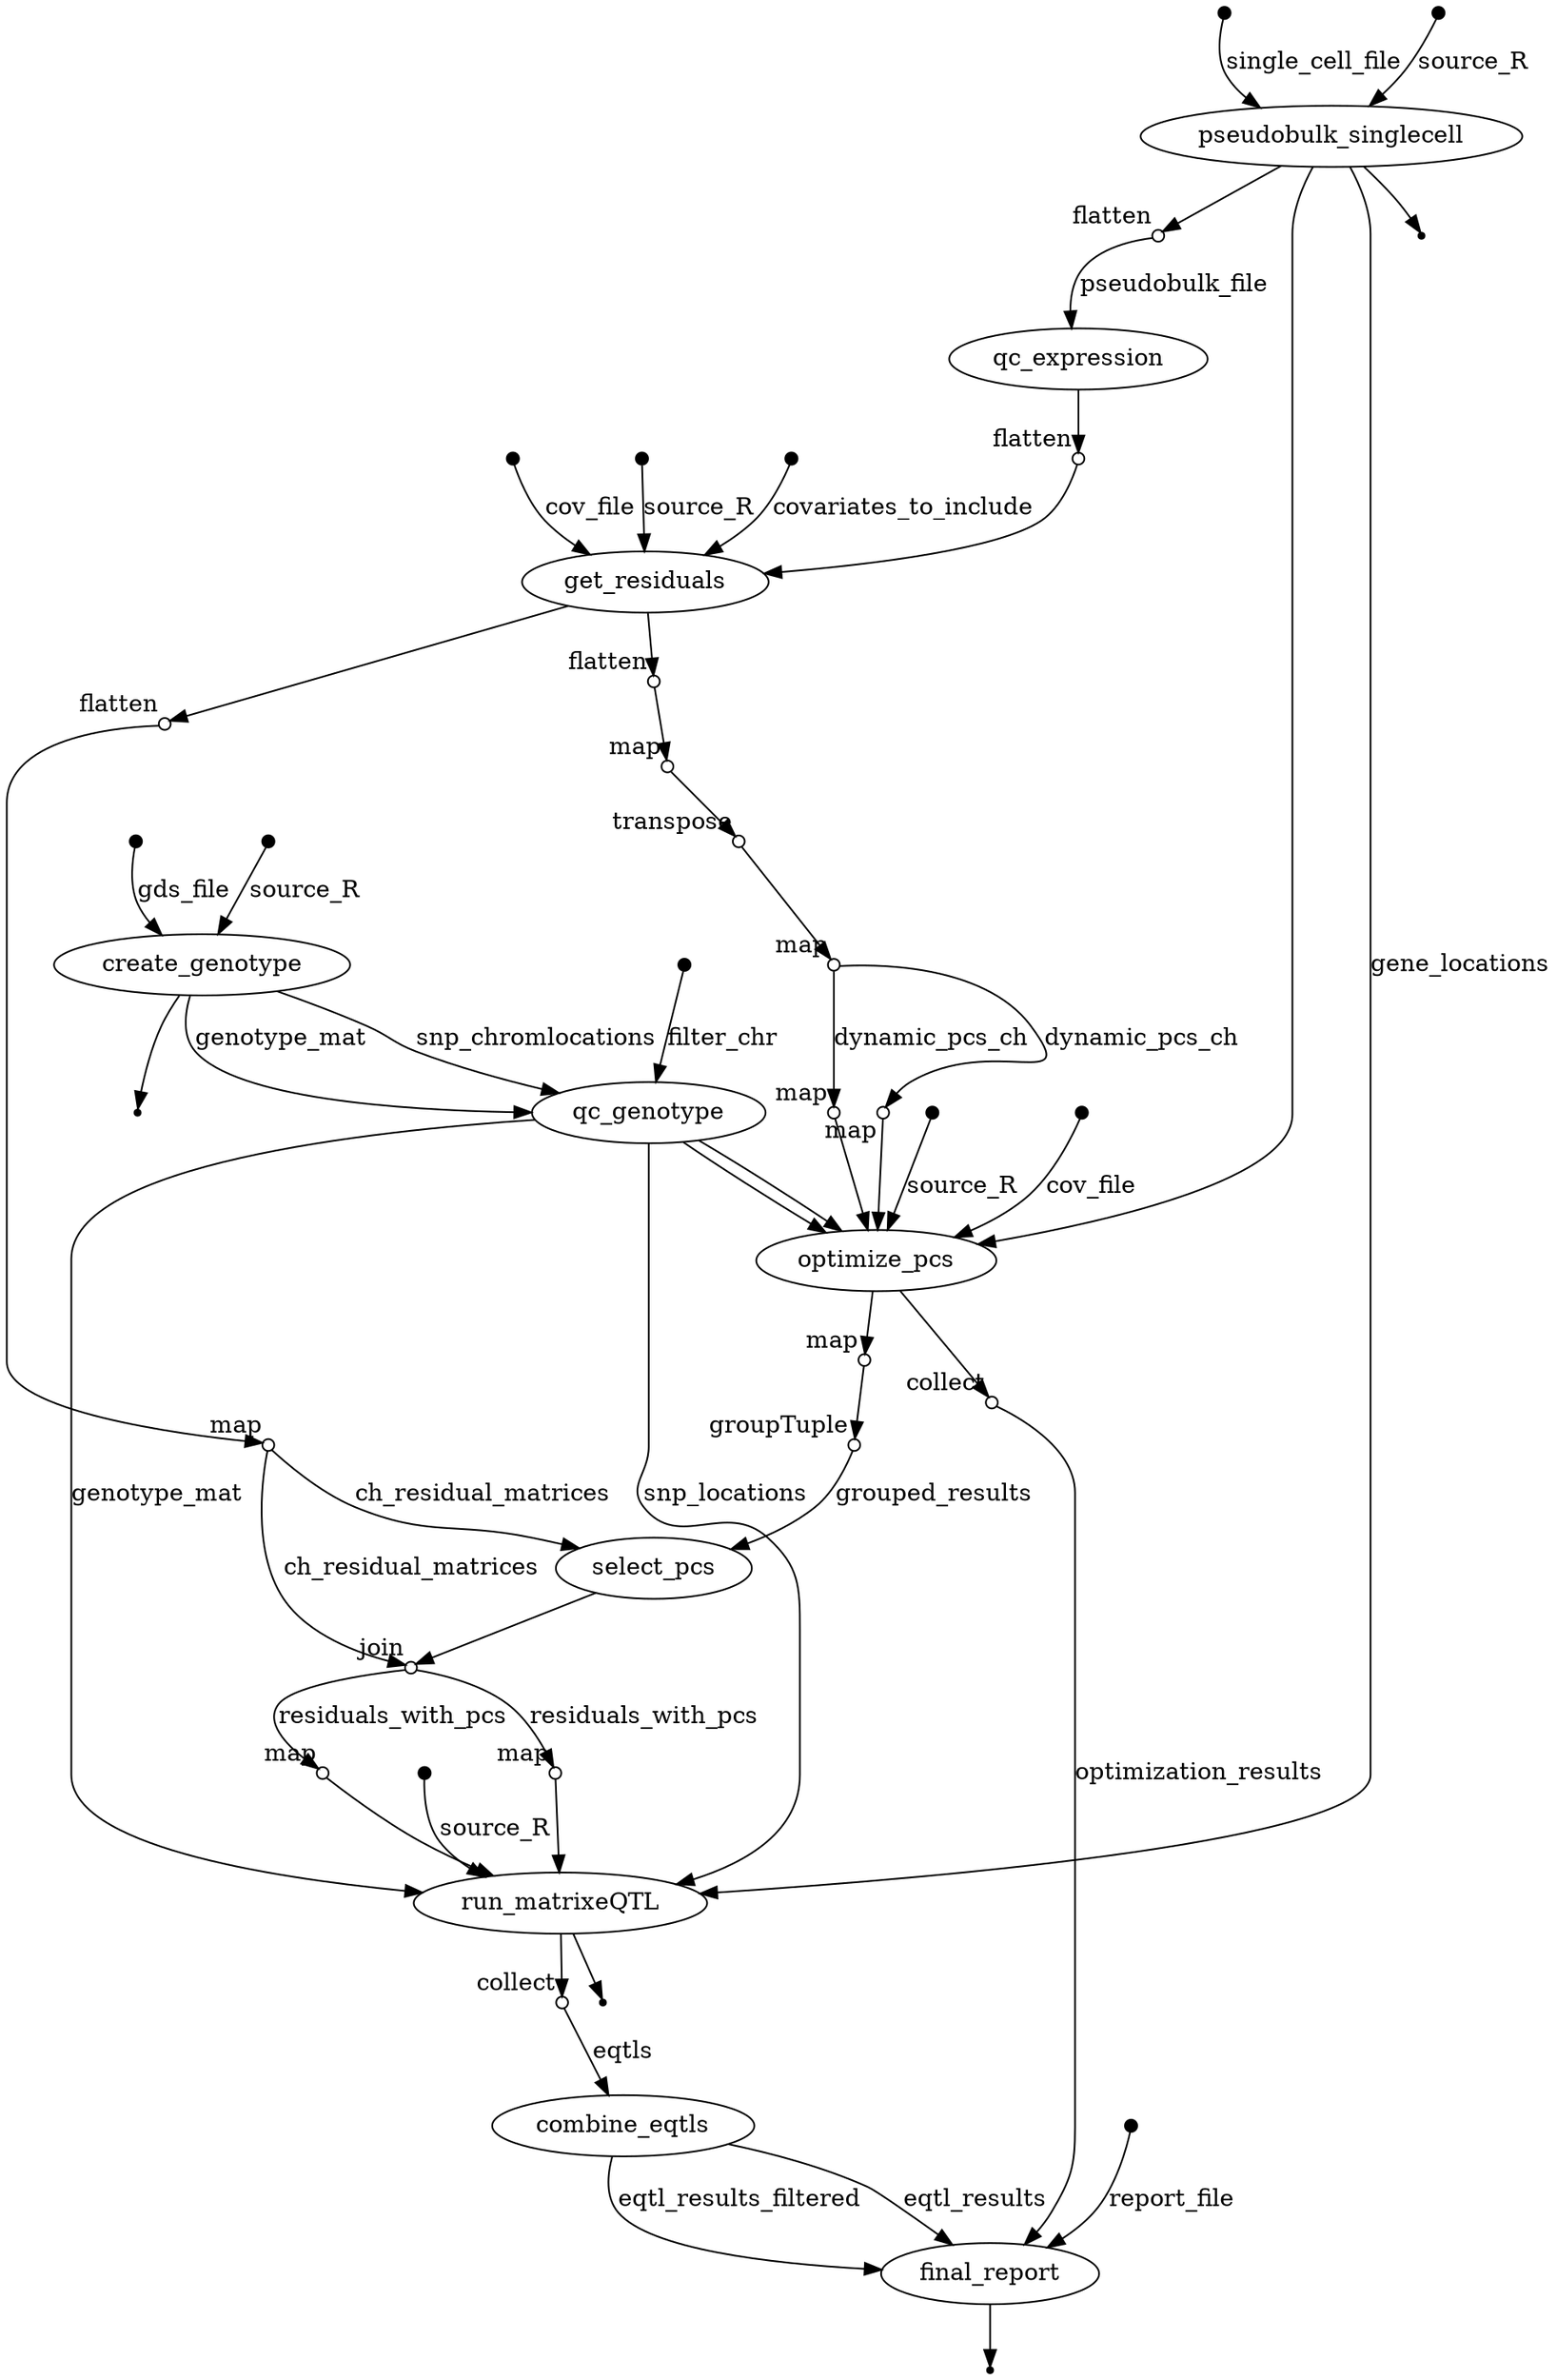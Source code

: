 digraph "pipeline_dag" {
v0 [shape=point,label="",fixedsize=true,width=0.1];
v2 [label="create_genotype"];
v0 -> v2 [label="gds_file"];

v1 [shape=point,label="",fixedsize=true,width=0.1];
v2 [label="create_genotype"];
v1 -> v2 [label="source_R"];

v2 [label="create_genotype"];
v5 [label="qc_genotype"];
v2 -> v5 [label="genotype_mat"];

v2 [label="create_genotype"];
v5 [label="qc_genotype"];
v2 -> v5 [label="snp_chromlocations"];

v2 [label="create_genotype"];
v3 [shape=point];
v2 -> v3;

v4 [shape=point,label="",fixedsize=true,width=0.1];
v5 [label="qc_genotype"];
v4 -> v5 [label="filter_chr"];

v5 [label="qc_genotype"];
v25 [label="optimize_pcs"];
v5 -> v25;

v5 [label="qc_genotype"];
v25 [label="optimize_pcs"];
v5 -> v25;

v6 [shape=point,label="",fixedsize=true,width=0.1];
v8 [label="pseudobulk_singlecell"];
v6 -> v8 [label="single_cell_file"];

v7 [shape=point,label="",fixedsize=true,width=0.1];
v8 [label="pseudobulk_singlecell"];
v7 -> v8 [label="source_R"];

v8 [label="pseudobulk_singlecell"];
v9 [shape=point];
v8 -> v9;

v8 [label="pseudobulk_singlecell"];
v10 [shape=circle,label="",fixedsize=true,width=0.1,xlabel="flatten"];
v8 -> v10;

v8 [label="pseudobulk_singlecell"];
v25 [label="optimize_pcs"];
v8 -> v25;

v10 [shape=circle,label="",fixedsize=true,width=0.1,xlabel="flatten"];
v11 [label="qc_expression"];
v10 -> v11 [label="pseudobulk_file"];

v11 [label="qc_expression"];
v12 [shape=circle,label="",fixedsize=true,width=0.1,xlabel="flatten"];
v11 -> v12;

v12 [shape=circle,label="",fixedsize=true,width=0.1,xlabel="flatten"];
v16 [label="get_residuals"];
v12 -> v16;

v13 [shape=point,label="",fixedsize=true,width=0.1];
v16 [label="get_residuals"];
v13 -> v16 [label="cov_file"];

v14 [shape=point,label="",fixedsize=true,width=0.1];
v16 [label="get_residuals"];
v14 -> v16 [label="source_R"];

v15 [shape=point,label="",fixedsize=true,width=0.1];
v16 [label="get_residuals"];
v15 -> v16 [label="covariates_to_include"];

v16 [label="get_residuals"];
v17 [shape=circle,label="",fixedsize=true,width=0.1,xlabel="flatten"];
v16 -> v17;

v17 [shape=circle,label="",fixedsize=true,width=0.1,xlabel="flatten"];
v18 [shape=circle,label="",fixedsize=true,width=0.1,xlabel="map"];
v17 -> v18;

v18 [shape=circle,label="",fixedsize=true,width=0.1,xlabel="map"];
v19 [shape=circle,label="",fixedsize=true,width=0.1,xlabel="transpose"];
v18 -> v19;

v19 [shape=circle,label="",fixedsize=true,width=0.1,xlabel="transpose"];
v20 [shape=circle,label="",fixedsize=true,width=0.1,xlabel="map"];
v19 -> v20;

v20 [shape=circle,label="",fixedsize=true,width=0.1,xlabel="map"];
v21 [shape=circle,label="",fixedsize=true,width=0.1,xlabel="map"];
v20 -> v21 [label="dynamic_pcs_ch"];

v21 [shape=circle,label="",fixedsize=true,width=0.1,xlabel="map"];
v25 [label="optimize_pcs"];
v21 -> v25;

v20 [shape=circle,label="",fixedsize=true,width=0.1,xlabel="map"];
v22 [shape=circle,label="",fixedsize=true,width=0.1,xlabel="map"];
v20 -> v22 [label="dynamic_pcs_ch"];

v22 [shape=circle,label="",fixedsize=true,width=0.1,xlabel="map"];
v25 [label="optimize_pcs"];
v22 -> v25;

v23 [shape=point,label="",fixedsize=true,width=0.1];
v25 [label="optimize_pcs"];
v23 -> v25 [label="source_R"];

v24 [shape=point,label="",fixedsize=true,width=0.1];
v25 [label="optimize_pcs"];
v24 -> v25 [label="cov_file"];

v25 [label="optimize_pcs"];
v26 [shape=circle,label="",fixedsize=true,width=0.1,xlabel="map"];
v25 -> v26;

v26 [shape=circle,label="",fixedsize=true,width=0.1,xlabel="map"];
v27 [shape=circle,label="",fixedsize=true,width=0.1,xlabel="groupTuple"];
v26 -> v27;

v27 [shape=circle,label="",fixedsize=true,width=0.1,xlabel="groupTuple"];
v31 [label="select_pcs"];
v27 -> v31 [label="grouped_results"];

v16 [label="get_residuals"];
v28 [shape=circle,label="",fixedsize=true,width=0.1,xlabel="flatten"];
v16 -> v28;

v28 [shape=circle,label="",fixedsize=true,width=0.1,xlabel="flatten"];
v29 [shape=circle,label="",fixedsize=true,width=0.1,xlabel="map"];
v28 -> v29;

v29 [shape=circle,label="",fixedsize=true,width=0.1,xlabel="map"];
v31 [label="select_pcs"];
v29 -> v31 [label="ch_residual_matrices"];

v25 [label="optimize_pcs"];
v30 [shape=circle,label="",fixedsize=true,width=0.1,xlabel="collect"];
v25 -> v30;

v30 [shape=circle,label="",fixedsize=true,width=0.1,xlabel="collect"];
v41 [label="final_report"];
v30 -> v41 [label="optimization_results"];

v31 [label="select_pcs"];
v32 [shape=circle,label="",fixedsize=true,width=0.1,xlabel="join"];
v31 -> v32;

v29 [shape=circle,label="",fixedsize=true,width=0.1,xlabel="map"];
v32 [shape=circle,label="",fixedsize=true,width=0.1,xlabel="join"];
v29 -> v32 [label="ch_residual_matrices"];

v32 [shape=circle,label="",fixedsize=true,width=0.1,xlabel="join"];
v33 [shape=circle,label="",fixedsize=true,width=0.1,xlabel="map"];
v32 -> v33 [label="residuals_with_pcs"];

v33 [shape=circle,label="",fixedsize=true,width=0.1,xlabel="map"];
v36 [label="run_matrixeQTL"];
v33 -> v36;

v32 [shape=circle,label="",fixedsize=true,width=0.1,xlabel="join"];
v34 [shape=circle,label="",fixedsize=true,width=0.1,xlabel="map"];
v32 -> v34 [label="residuals_with_pcs"];

v34 [shape=circle,label="",fixedsize=true,width=0.1,xlabel="map"];
v36 [label="run_matrixeQTL"];
v34 -> v36;

v35 [shape=point,label="",fixedsize=true,width=0.1];
v36 [label="run_matrixeQTL"];
v35 -> v36 [label="source_R"];

v5 [label="qc_genotype"];
v36 [label="run_matrixeQTL"];
v5 -> v36 [label="genotype_mat"];

v5 [label="qc_genotype"];
v36 [label="run_matrixeQTL"];
v5 -> v36 [label="snp_locations"];

v8 [label="pseudobulk_singlecell"];
v36 [label="run_matrixeQTL"];
v8 -> v36 [label="gene_locations"];

v36 [label="run_matrixeQTL"];
v38 [shape=circle,label="",fixedsize=true,width=0.1,xlabel="collect"];
v36 -> v38;

v36 [label="run_matrixeQTL"];
v37 [shape=point];
v36 -> v37;

v38 [shape=circle,label="",fixedsize=true,width=0.1,xlabel="collect"];
v39 [label="combine_eqtls"];
v38 -> v39 [label="eqtls"];

v39 [label="combine_eqtls"];
v41 [label="final_report"];
v39 -> v41 [label="eqtl_results"];

v39 [label="combine_eqtls"];
v41 [label="final_report"];
v39 -> v41 [label="eqtl_results_filtered"];

v40 [shape=point,label="",fixedsize=true,width=0.1];
v41 [label="final_report"];
v40 -> v41 [label="report_file"];

v41 [label="final_report"];
v42 [shape=point];
v41 -> v42;

}
